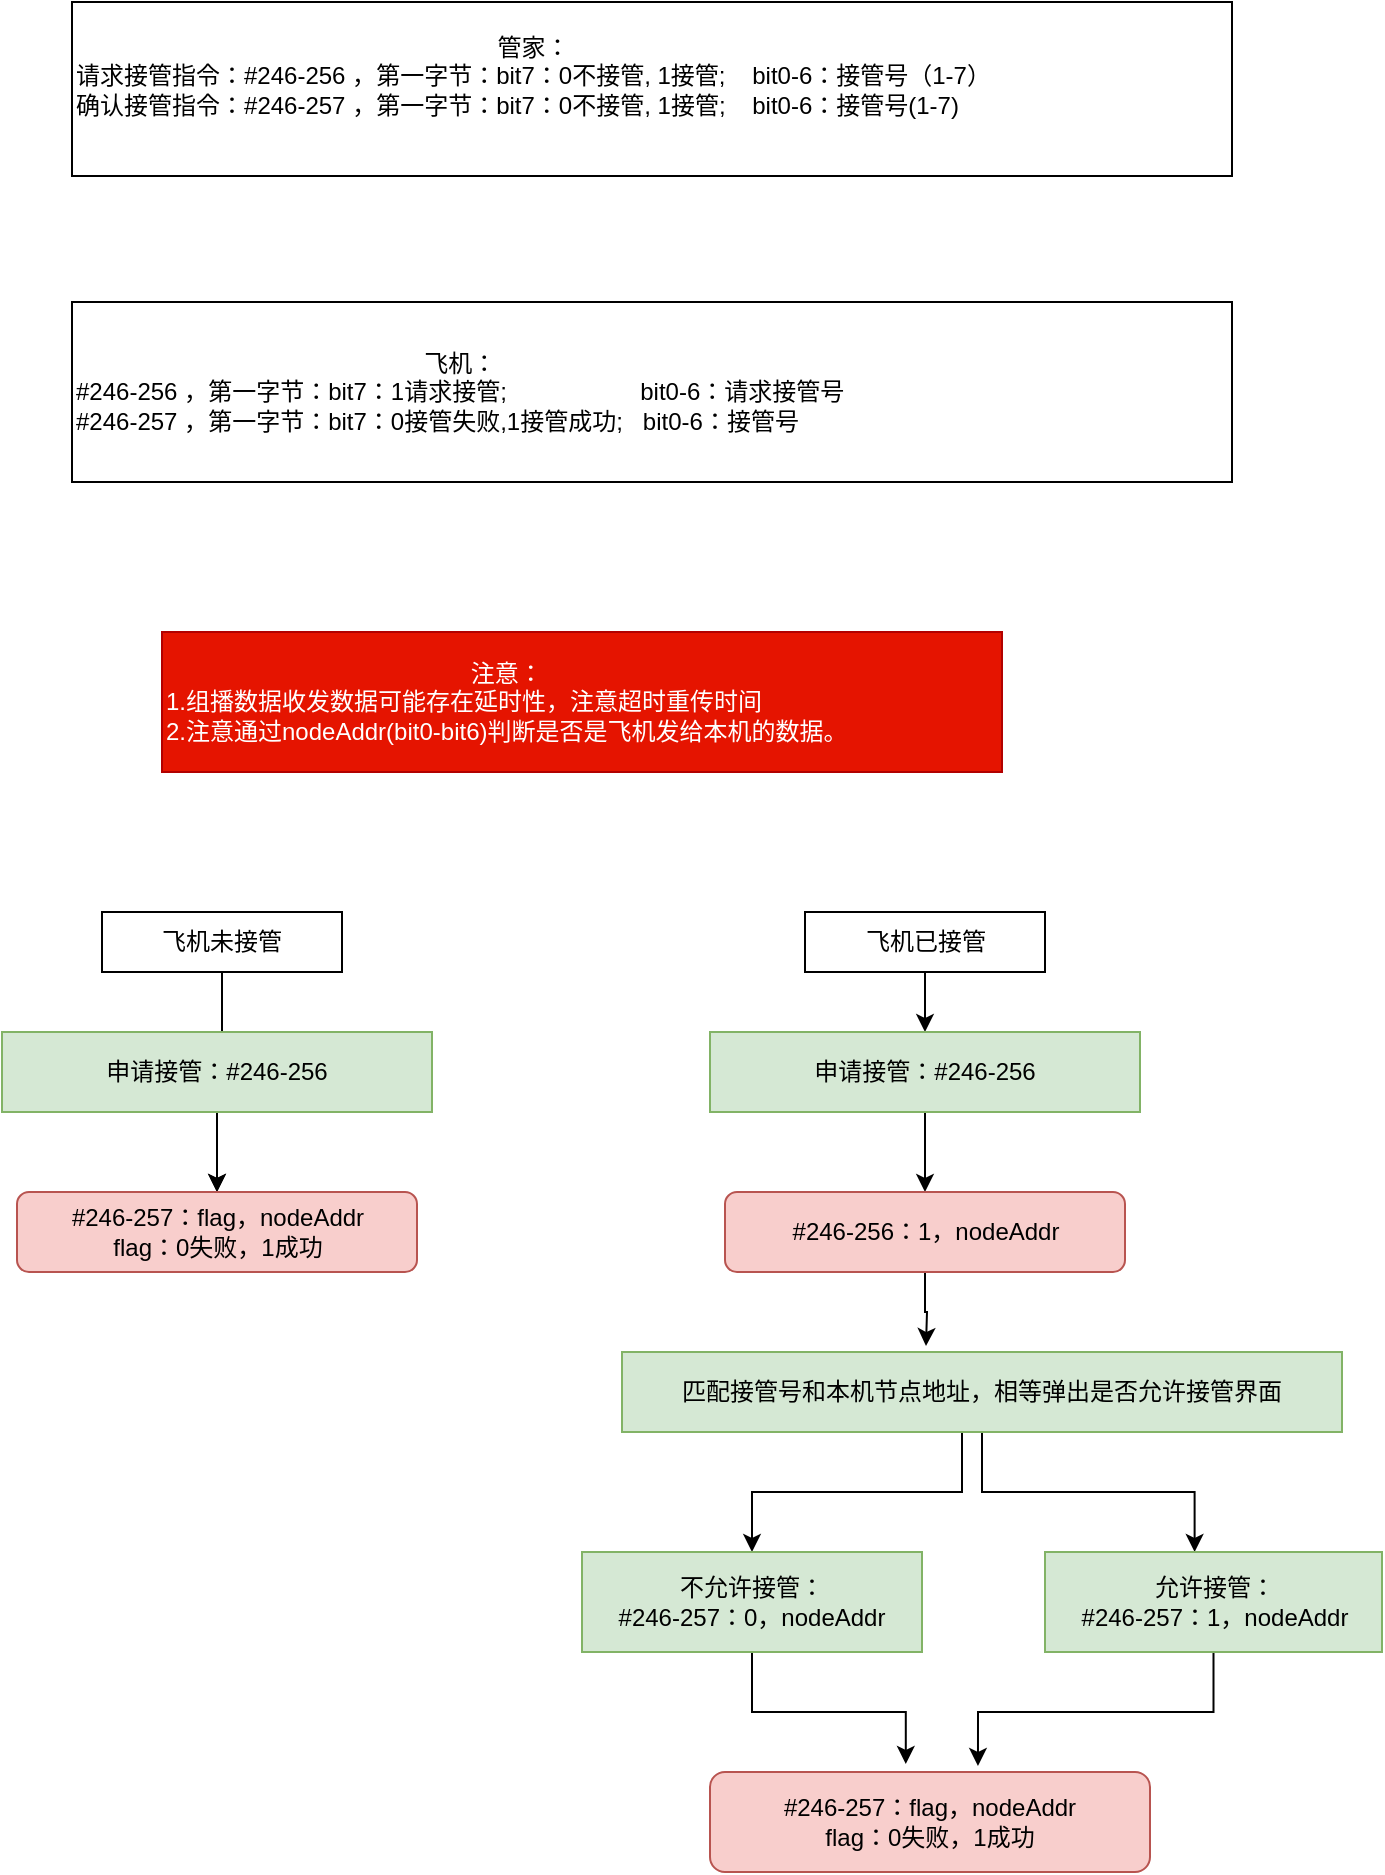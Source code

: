 <mxfile version="14.9.3" type="github"><diagram id="d1PKGfM7IYHyCMP9WXx8" name="第 1 页"><mxGraphModel dx="1422" dy="763" grid="1" gridSize="10" guides="1" tooltips="1" connect="1" arrows="1" fold="1" page="1" pageScale="1" pageWidth="827" pageHeight="1169" math="0" shadow="0"><root><mxCell id="0"/><mxCell id="1" parent="0"/><mxCell id="JrxnqwL9jBtYvJg2EClc-1" value="" style="edgeStyle=orthogonalEdgeStyle;rounded=0;orthogonalLoop=1;jettySize=auto;html=1;" parent="1" source="JrxnqwL9jBtYvJg2EClc-2" target="JrxnqwL9jBtYvJg2EClc-7" edge="1"><mxGeometry relative="1" as="geometry"/></mxCell><mxCell id="JrxnqwL9jBtYvJg2EClc-2" value="飞机未接管" style="rounded=0;whiteSpace=wrap;html=1;" parent="1" vertex="1"><mxGeometry x="80" y="475" width="120" height="30" as="geometry"/></mxCell><mxCell id="JrxnqwL9jBtYvJg2EClc-3" value="" style="edgeStyle=orthogonalEdgeStyle;rounded=0;orthogonalLoop=1;jettySize=auto;html=1;" parent="1" source="JrxnqwL9jBtYvJg2EClc-4" target="JrxnqwL9jBtYvJg2EClc-11" edge="1"><mxGeometry relative="1" as="geometry"/></mxCell><mxCell id="JrxnqwL9jBtYvJg2EClc-4" value="飞机已接管" style="rounded=0;whiteSpace=wrap;html=1;" parent="1" vertex="1"><mxGeometry x="431.5" y="475" width="120" height="30" as="geometry"/></mxCell><mxCell id="JrxnqwL9jBtYvJg2EClc-5" value="" style="edgeStyle=orthogonalEdgeStyle;rounded=0;orthogonalLoop=1;jettySize=auto;html=1;" parent="1" source="JrxnqwL9jBtYvJg2EClc-6" target="JrxnqwL9jBtYvJg2EClc-7" edge="1"><mxGeometry relative="1" as="geometry"/></mxCell><mxCell id="JrxnqwL9jBtYvJg2EClc-6" value="申请接管：#246-256&lt;br&gt;" style="rounded=0;whiteSpace=wrap;html=1;fillColor=#d5e8d4;strokeColor=#82b366;" parent="1" vertex="1"><mxGeometry x="30" y="535" width="215" height="40" as="geometry"/></mxCell><mxCell id="JrxnqwL9jBtYvJg2EClc-7" value="#246-257：flag，nodeAddr&lt;br&gt;flag：0失败，1成功" style="rounded=1;whiteSpace=wrap;html=1;fillColor=#f8cecc;strokeColor=#b85450;" parent="1" vertex="1"><mxGeometry x="37.5" y="615" width="200" height="40" as="geometry"/></mxCell><mxCell id="JrxnqwL9jBtYvJg2EClc-8" value="&lt;div style=&quot;text-align: center&quot;&gt;&lt;span&gt;管家：&lt;/span&gt;&lt;/div&gt;请求接管指令：#246-256 ，&lt;span style=&quot;background-color: rgb(255 , 255 , 255)&quot;&gt;第一字节：bit7：0&lt;/span&gt;&lt;span style=&quot;background-color: rgb(255 , 255 , 255)&quot;&gt;不接管, 1接管; &amp;nbsp; &amp;nbsp;bit0-6：接管号（1-7）&lt;br&gt;&lt;div&gt;确认接管指令：&lt;span&gt;#246-257 ，&lt;/span&gt;第一字节：bit7：0不接管, 1接管; &amp;nbsp; &amp;nbsp;bit0-6：接管号(1-7)&lt;/div&gt;&lt;div&gt;&lt;br&gt;&lt;/div&gt;&lt;/span&gt;" style="rounded=0;whiteSpace=wrap;html=1;align=left;" parent="1" vertex="1"><mxGeometry x="65" y="20" width="580" height="87" as="geometry"/></mxCell><mxCell id="JrxnqwL9jBtYvJg2EClc-9" value="&lt;div style=&quot;text-align: center&quot;&gt;&lt;span&gt;飞机：&lt;/span&gt;&lt;/div&gt;#246-256 ，&lt;span style=&quot;background-color: rgb(255 , 255 , 255)&quot;&gt;第一字节：bit7：&lt;/span&gt;&lt;span style=&quot;background-color: rgb(255 , 255 , 255)&quot;&gt;1请求接管; &amp;nbsp; &amp;nbsp; &amp;nbsp; &amp;nbsp; &amp;nbsp; &amp;nbsp; &amp;nbsp; &amp;nbsp; &amp;nbsp; &amp;nbsp;bit0-6：请求接管号&lt;br&gt;&lt;div&gt;&lt;span&gt;#246-257 ，&lt;/span&gt;第一字节：bit7：0接管失败,1接管成功; &amp;nbsp; bit0-6：接管号&lt;/div&gt;&lt;/span&gt;" style="rounded=0;whiteSpace=wrap;html=1;align=left;" parent="1" vertex="1"><mxGeometry x="65" y="170" width="580" height="90" as="geometry"/></mxCell><mxCell id="JrxnqwL9jBtYvJg2EClc-10" value="" style="edgeStyle=orthogonalEdgeStyle;rounded=0;orthogonalLoop=1;jettySize=auto;html=1;" parent="1" source="JrxnqwL9jBtYvJg2EClc-11" target="JrxnqwL9jBtYvJg2EClc-13" edge="1"><mxGeometry relative="1" as="geometry"/></mxCell><mxCell id="JrxnqwL9jBtYvJg2EClc-11" value="申请接管：#246-256&lt;br&gt;" style="rounded=0;whiteSpace=wrap;html=1;fillColor=#d5e8d4;strokeColor=#82b366;" parent="1" vertex="1"><mxGeometry x="384" y="535" width="215" height="40" as="geometry"/></mxCell><mxCell id="JrxnqwL9jBtYvJg2EClc-12" value="" style="edgeStyle=orthogonalEdgeStyle;rounded=0;orthogonalLoop=1;jettySize=auto;html=1;" parent="1" source="JrxnqwL9jBtYvJg2EClc-13" edge="1"><mxGeometry relative="1" as="geometry"><mxPoint x="492" y="692" as="targetPoint"/></mxGeometry></mxCell><mxCell id="JrxnqwL9jBtYvJg2EClc-13" value="#246-256：1，nodeAddr" style="rounded=1;whiteSpace=wrap;html=1;fillColor=#f8cecc;strokeColor=#b85450;" parent="1" vertex="1"><mxGeometry x="391.5" y="615" width="200" height="40" as="geometry"/></mxCell><mxCell id="JrxnqwL9jBtYvJg2EClc-14" value="" style="edgeStyle=orthogonalEdgeStyle;rounded=0;orthogonalLoop=1;jettySize=auto;html=1;" parent="1" source="JrxnqwL9jBtYvJg2EClc-16" target="JrxnqwL9jBtYvJg2EClc-18" edge="1"><mxGeometry relative="1" as="geometry"><Array as="points"><mxPoint x="510" y="765"/><mxPoint x="405" y="765"/></Array></mxGeometry></mxCell><mxCell id="JrxnqwL9jBtYvJg2EClc-15" style="edgeStyle=orthogonalEdgeStyle;rounded=0;orthogonalLoop=1;jettySize=auto;html=1;exitX=0.5;exitY=1;exitDx=0;exitDy=0;entryX=0.444;entryY=0;entryDx=0;entryDy=0;entryPerimeter=0;" parent="1" source="JrxnqwL9jBtYvJg2EClc-16" target="JrxnqwL9jBtYvJg2EClc-20" edge="1"><mxGeometry relative="1" as="geometry"/></mxCell><mxCell id="JrxnqwL9jBtYvJg2EClc-16" value="&lt;span&gt;匹配接管号和本机节点地址，相等弹出是否允许接管界面&lt;/span&gt;" style="rounded=0;whiteSpace=wrap;html=1;fillColor=#d5e8d4;strokeColor=#82b366;" parent="1" vertex="1"><mxGeometry x="340" y="695" width="360" height="40" as="geometry"/></mxCell><mxCell id="JrxnqwL9jBtYvJg2EClc-17" style="edgeStyle=orthogonalEdgeStyle;rounded=0;orthogonalLoop=1;jettySize=auto;html=1;exitX=0.5;exitY=1;exitDx=0;exitDy=0;entryX=0.445;entryY=-0.08;entryDx=0;entryDy=0;entryPerimeter=0;" parent="1" source="JrxnqwL9jBtYvJg2EClc-18" target="JrxnqwL9jBtYvJg2EClc-21" edge="1"><mxGeometry relative="1" as="geometry"><mxPoint x="500" y="885" as="targetPoint"/></mxGeometry></mxCell><mxCell id="JrxnqwL9jBtYvJg2EClc-18" value="&lt;span&gt;不允许接管：&lt;br&gt;#246-257：0，&lt;/span&gt;nodeAddr" style="rounded=0;whiteSpace=wrap;html=1;fillColor=#d5e8d4;strokeColor=#82b366;" parent="1" vertex="1"><mxGeometry x="320" y="795" width="170" height="50" as="geometry"/></mxCell><mxCell id="JrxnqwL9jBtYvJg2EClc-19" style="edgeStyle=orthogonalEdgeStyle;rounded=0;orthogonalLoop=1;jettySize=auto;html=1;entryX=0.609;entryY=-0.06;entryDx=0;entryDy=0;entryPerimeter=0;" parent="1" source="JrxnqwL9jBtYvJg2EClc-20" target="JrxnqwL9jBtYvJg2EClc-21" edge="1"><mxGeometry relative="1" as="geometry"/></mxCell><mxCell id="JrxnqwL9jBtYvJg2EClc-20" value="&lt;span&gt;允许接管：&lt;/span&gt;&lt;br&gt;&lt;span&gt;#246-257：1，&lt;/span&gt;nodeAddr" style="rounded=0;whiteSpace=wrap;html=1;fillColor=#d5e8d4;strokeColor=#82b366;" parent="1" vertex="1"><mxGeometry x="551.5" y="795" width="168.5" height="50" as="geometry"/></mxCell><mxCell id="JrxnqwL9jBtYvJg2EClc-21" value="&lt;span&gt;#246-257：flag，nodeAddr&lt;br&gt;flag：0失败，1成功&lt;br&gt;&lt;/span&gt;" style="rounded=1;whiteSpace=wrap;html=1;fillColor=#f8cecc;strokeColor=#b85450;" parent="1" vertex="1"><mxGeometry x="384" y="905" width="220" height="50" as="geometry"/></mxCell><mxCell id="JrxnqwL9jBtYvJg2EClc-22" value="&lt;div style=&quot;text-align: center&quot;&gt;&lt;span&gt;注意：&lt;/span&gt;&lt;/div&gt;1.组播数据收发数据可能存在延时性，注意超时重传时间&lt;br&gt;2.注意通过nodeAddr(bit0-bit6)判断是否是飞机发给本机的数据。" style="rounded=0;whiteSpace=wrap;html=1;align=left;fillColor=#e51400;strokeColor=#B20000;fontColor=#ffffff;" parent="1" vertex="1"><mxGeometry x="110" y="335" width="420" height="70" as="geometry"/></mxCell></root></mxGraphModel></diagram></mxfile>